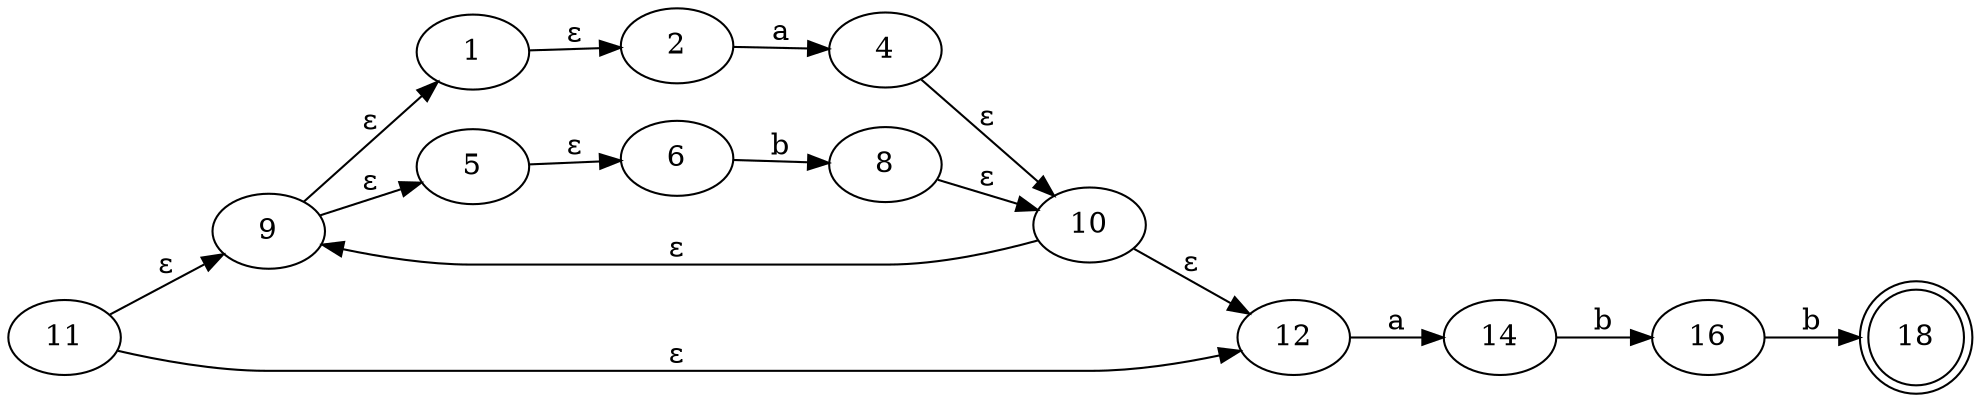 digraph Automata {
	rankdir=LR
	9 [label=9]
	1 [label=1]
	5 [label=5]
	2 [label=2]
	4 [label=4]
	6 [label=6]
	8 [label=8]
	10 [label=10]
	11 [label=11]
	12 [label=12]
	14 [label=14]
	16 [label=16]
	18 [label=18 shape=doublecircle]
	9 -> 1 [label="ε"]
	9 -> 5 [label="ε"]
	1 -> 2 [label="ε"]
	2 -> 4 [label=a]
	5 -> 6 [label="ε"]
	6 -> 8 [label=b]
	4 -> 10 [label="ε"]
	8 -> 10 [label="ε"]
	11 -> 9 [label="ε"]
	11 -> 12 [label="ε"]
	10 -> 12 [label="ε"]
	10 -> 9 [label="ε"]
	12 -> 14 [label=a]
	14 -> 16 [label=b]
	16 -> 18 [label=b]
}
